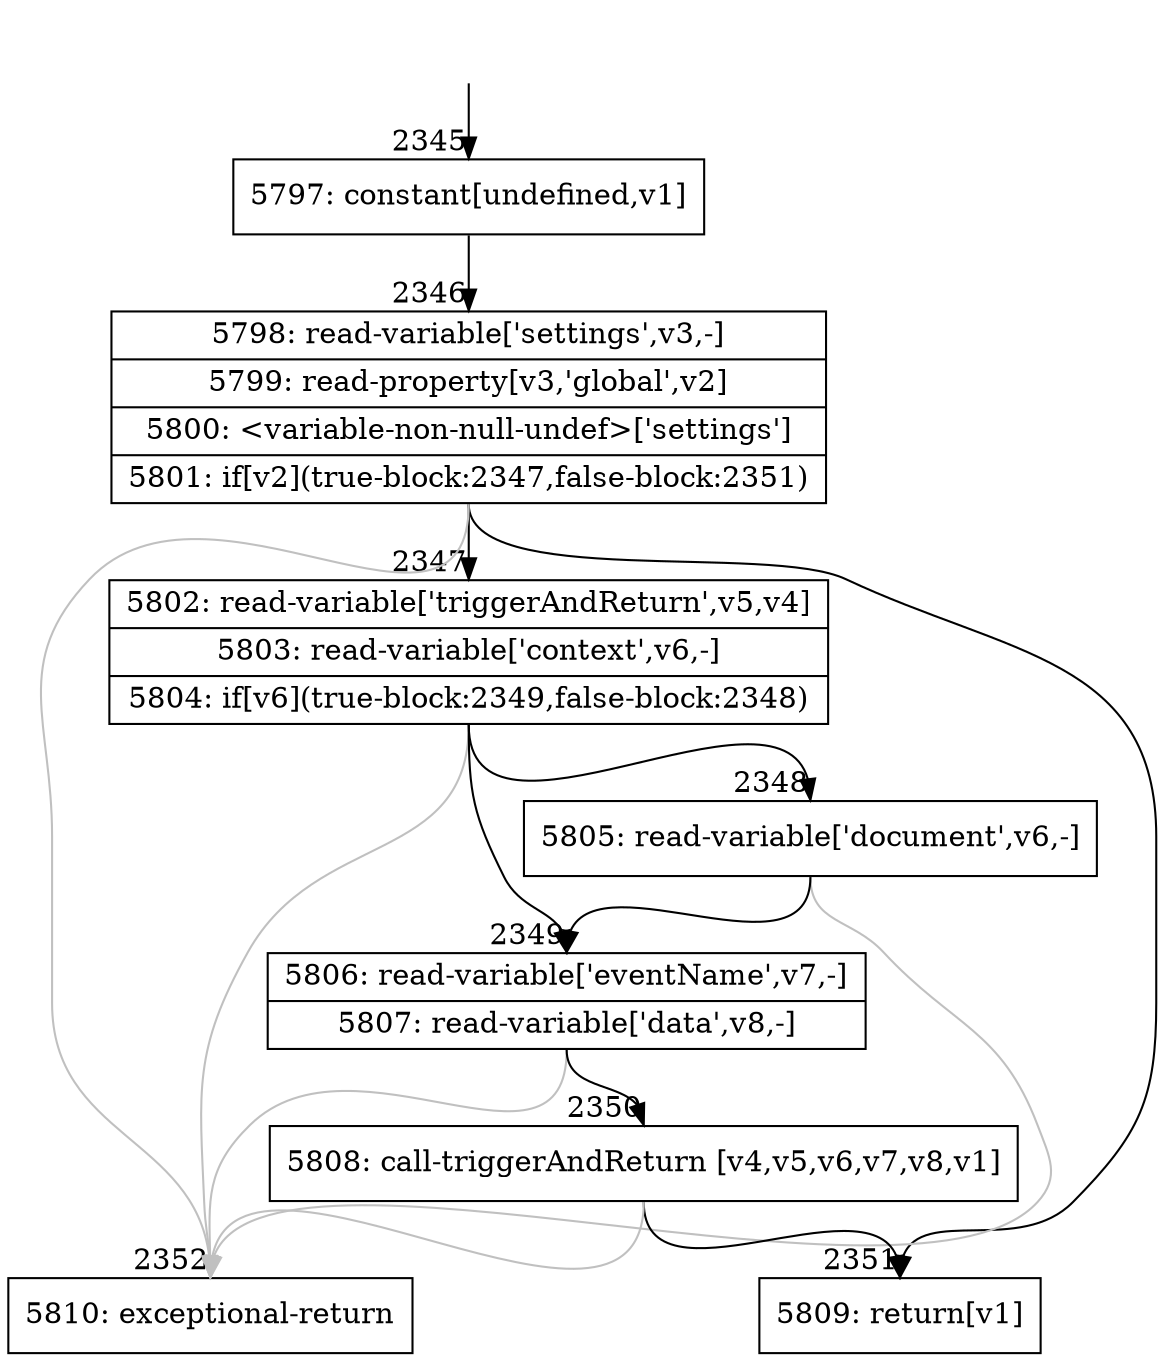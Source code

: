 digraph {
rankdir="TD"
BB_entry213[shape=none,label=""];
BB_entry213 -> BB2345 [tailport=s, headport=n, headlabel="    2345"]
BB2345 [shape=record label="{5797: constant[undefined,v1]}" ] 
BB2345 -> BB2346 [tailport=s, headport=n, headlabel="      2346"]
BB2346 [shape=record label="{5798: read-variable['settings',v3,-]|5799: read-property[v3,'global',v2]|5800: \<variable-non-null-undef\>['settings']|5801: if[v2](true-block:2347,false-block:2351)}" ] 
BB2346 -> BB2347 [tailport=s, headport=n, headlabel="      2347"]
BB2346 -> BB2351 [tailport=s, headport=n, headlabel="      2351"]
BB2346 -> BB2352 [tailport=s, headport=n, color=gray, headlabel="      2352"]
BB2347 [shape=record label="{5802: read-variable['triggerAndReturn',v5,v4]|5803: read-variable['context',v6,-]|5804: if[v6](true-block:2349,false-block:2348)}" ] 
BB2347 -> BB2349 [tailport=s, headport=n, headlabel="      2349"]
BB2347 -> BB2348 [tailport=s, headport=n, headlabel="      2348"]
BB2347 -> BB2352 [tailport=s, headport=n, color=gray]
BB2348 [shape=record label="{5805: read-variable['document',v6,-]}" ] 
BB2348 -> BB2349 [tailport=s, headport=n]
BB2348 -> BB2352 [tailport=s, headport=n, color=gray]
BB2349 [shape=record label="{5806: read-variable['eventName',v7,-]|5807: read-variable['data',v8,-]}" ] 
BB2349 -> BB2350 [tailport=s, headport=n, headlabel="      2350"]
BB2349 -> BB2352 [tailport=s, headport=n, color=gray]
BB2350 [shape=record label="{5808: call-triggerAndReturn [v4,v5,v6,v7,v8,v1]}" ] 
BB2350 -> BB2351 [tailport=s, headport=n]
BB2350 -> BB2352 [tailport=s, headport=n, color=gray]
BB2351 [shape=record label="{5809: return[v1]}" ] 
BB2352 [shape=record label="{5810: exceptional-return}" ] 
//#$~ 1181
}
